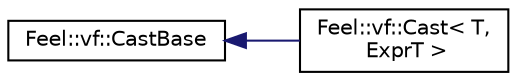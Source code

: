 digraph "Graphical Class Hierarchy"
{
 // LATEX_PDF_SIZE
  edge [fontname="Helvetica",fontsize="10",labelfontname="Helvetica",labelfontsize="10"];
  node [fontname="Helvetica",fontsize="10",shape=record];
  rankdir="LR";
  Node0 [label="Feel::vf::CastBase",height=0.2,width=0.4,color="black", fillcolor="white", style="filled",URL="$classFeel_1_1vf_1_1CastBase.html",tooltip=" "];
  Node0 -> Node1 [dir="back",color="midnightblue",fontsize="10",style="solid",fontname="Helvetica"];
  Node1 [label="Feel::vf::Cast\< T,\l ExprT \>",height=0.2,width=0.4,color="black", fillcolor="white", style="filled",URL="$classFeel_1_1vf_1_1Cast.html",tooltip=" "];
}
